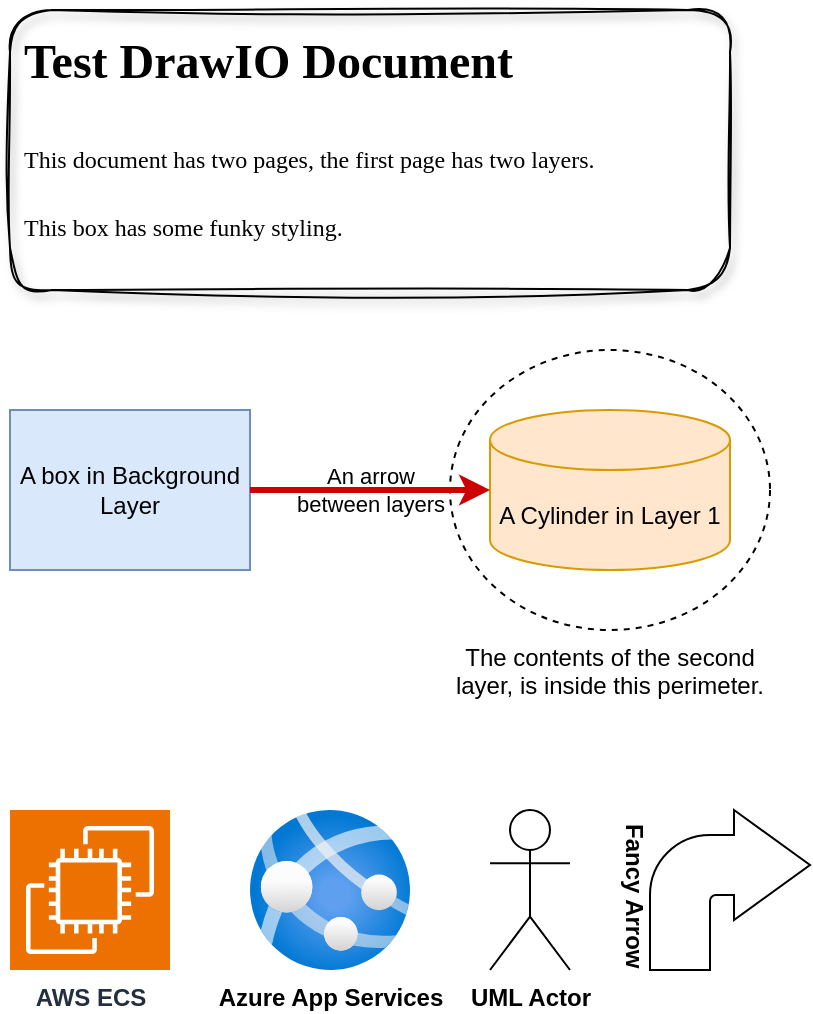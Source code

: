 <mxfile pages="2">
    <diagram name="Page-1" id="qX0xYNSGzSGNAZovde60">
        <mxGraphModel dx="1035" dy="802" grid="1" gridSize="10" guides="1" tooltips="1" connect="1" arrows="1" fold="1" page="1" pageScale="1" pageWidth="827" pageHeight="1169" math="0" shadow="0">
            <root>
                <mxCell id="0"/>
                <mxCell id="1" parent="0"/>
                <mxCell id="i6M5yRnHK5PBo7iacOjJ-1" value="A box in Background Layer" style="rounded=0;whiteSpace=wrap;html=1;fillColor=#dae8fc;strokeColor=#6c8ebf;" parent="1" vertex="1">
                    <mxGeometry x="40" y="240" width="120" height="80" as="geometry"/>
                </mxCell>
                <mxCell id="i6M5yRnHK5PBo7iacOjJ-7" value="&lt;h1 style=&quot;margin-top: 0px;&quot;&gt;&lt;span style=&quot;background-color: initial;&quot;&gt;Test DrawIO Document&lt;/span&gt;&lt;/h1&gt;&lt;h1 style=&quot;margin-top: 0px;&quot;&gt;&lt;span style=&quot;font-size: 12px; font-weight: 400;&quot;&gt;This document has two pages, the first page has two layers.&lt;/span&gt;&lt;/h1&gt;&lt;div&gt;&lt;span style=&quot;font-size: 12px; font-weight: 400;&quot;&gt;This box has some funky styling.&lt;/span&gt;&lt;/div&gt;" style="text;html=1;whiteSpace=wrap;overflow=hidden;rounded=1;strokeColor=default;glass=1;sketch=1;curveFitting=1;jiggle=2;shadow=1;spacing=7;fontFamily=Comic Sans MS;" parent="1" vertex="1">
                    <mxGeometry x="40" y="40" width="360" height="140" as="geometry"/>
                </mxCell>
                <mxCell id="tNLKj0_ZSK34AbsjRjWR-1" value="The contents of the second layer, is inside this perimeter." style="ellipse;whiteSpace=wrap;html=1;labelPosition=center;verticalLabelPosition=bottom;align=center;verticalAlign=top;fillColor=none;dashed=1;" parent="1" vertex="1">
                    <mxGeometry x="260" y="210" width="160" height="140" as="geometry"/>
                </mxCell>
                <mxCell id="tNLKj0_ZSK34AbsjRjWR-2" value="AWS ECS" style="sketch=0;points=[[0,0,0],[0.25,0,0],[0.5,0,0],[0.75,0,0],[1,0,0],[0,1,0],[0.25,1,0],[0.5,1,0],[0.75,1,0],[1,1,0],[0,0.25,0],[0,0.5,0],[0,0.75,0],[1,0.25,0],[1,0.5,0],[1,0.75,0]];outlineConnect=0;fontColor=#232F3E;fillColor=#ED7100;strokeColor=#ffffff;dashed=0;verticalLabelPosition=bottom;verticalAlign=top;align=center;html=1;fontSize=12;fontStyle=1;aspect=fixed;shape=mxgraph.aws4.resourceIcon;resIcon=mxgraph.aws4.ec2;" parent="1" vertex="1">
                    <mxGeometry x="40" y="440" width="80" height="80" as="geometry"/>
                </mxCell>
                <mxCell id="tNLKj0_ZSK34AbsjRjWR-3" value="Azure App Services" style="image;aspect=fixed;html=1;points=[];align=center;fontSize=12;image=img/lib/azure2/compute/App_Services.svg;fontStyle=1" parent="1" vertex="1">
                    <mxGeometry x="160" y="440" width="80" height="80" as="geometry"/>
                </mxCell>
                <mxCell id="tNLKj0_ZSK34AbsjRjWR-4" value="UML Actor" style="shape=umlActor;verticalLabelPosition=bottom;verticalAlign=top;html=1;fontStyle=1" parent="1" vertex="1">
                    <mxGeometry x="280" y="440" width="40" height="80" as="geometry"/>
                </mxCell>
                <mxCell id="tNLKj0_ZSK34AbsjRjWR-5" value="Fancy Arrow" style="html=1;shadow=0;dashed=0;align=right;verticalAlign=top;shape=mxgraph.arrows2.bendArrow;dy=15;dx=38;notch=0;arrowHead=55;rounded=1;textDirection=vertical-rl;labelPosition=left;verticalLabelPosition=middle;fontStyle=1" parent="1" vertex="1">
                    <mxGeometry x="360" y="440" width="80" height="80" as="geometry"/>
                </mxCell>
                <mxCell id="i6M5yRnHK5PBo7iacOjJ-3" value="Layer 1" parent="0"/>
                <mxCell id="i6M5yRnHK5PBo7iacOjJ-4" value="A Cylinder in Layer 1" style="shape=cylinder3;whiteSpace=wrap;html=1;boundedLbl=1;backgroundOutline=1;size=15;fillColor=#ffe6cc;strokeColor=#d79b00;" parent="i6M5yRnHK5PBo7iacOjJ-3" vertex="1">
                    <mxGeometry x="280" y="240" width="120" height="80" as="geometry"/>
                </mxCell>
                <mxCell id="i6M5yRnHK5PBo7iacOjJ-5" value="An arrow&lt;div&gt;between layers&lt;/div&gt;" style="edgeStyle=orthogonalEdgeStyle;rounded=0;orthogonalLoop=1;jettySize=auto;html=1;strokeWidth=3;strokeColor=#CC0000;labelBackgroundColor=none;" parent="i6M5yRnHK5PBo7iacOjJ-3" source="i6M5yRnHK5PBo7iacOjJ-1" target="i6M5yRnHK5PBo7iacOjJ-4" edge="1">
                    <mxGeometry relative="1" as="geometry"/>
                </mxCell>
            </root>
        </mxGraphModel>
    </diagram>
    <diagram id="XivfTrk27lsxFI-o_f_o" name="Page-2">
        <mxGraphModel dx="1035" dy="802" grid="1" gridSize="10" guides="1" tooltips="1" connect="1" arrows="1" fold="1" page="1" pageScale="1" pageWidth="827" pageHeight="1169" math="0" shadow="0">
            <root>
                <mxCell id="0"/>
                <mxCell id="1" parent="0"/>
                <mxCell id="Rm8em6GGTrSpDwOpSqTg-1" value="You&lt;div&gt;found&lt;/div&gt;&lt;div&gt;the&lt;/div&gt;&lt;div&gt;second&lt;/div&gt;&lt;div&gt;page&lt;/div&gt;" style="ellipse;whiteSpace=wrap;html=1;aspect=fixed;fontSize=27;fontFamily=Courier New;strokeWidth=2;" parent="1" vertex="1">
                    <mxGeometry x="40" y="40" width="200" height="200" as="geometry"/>
                </mxCell>
            </root>
        </mxGraphModel>
    </diagram>
</mxfile>